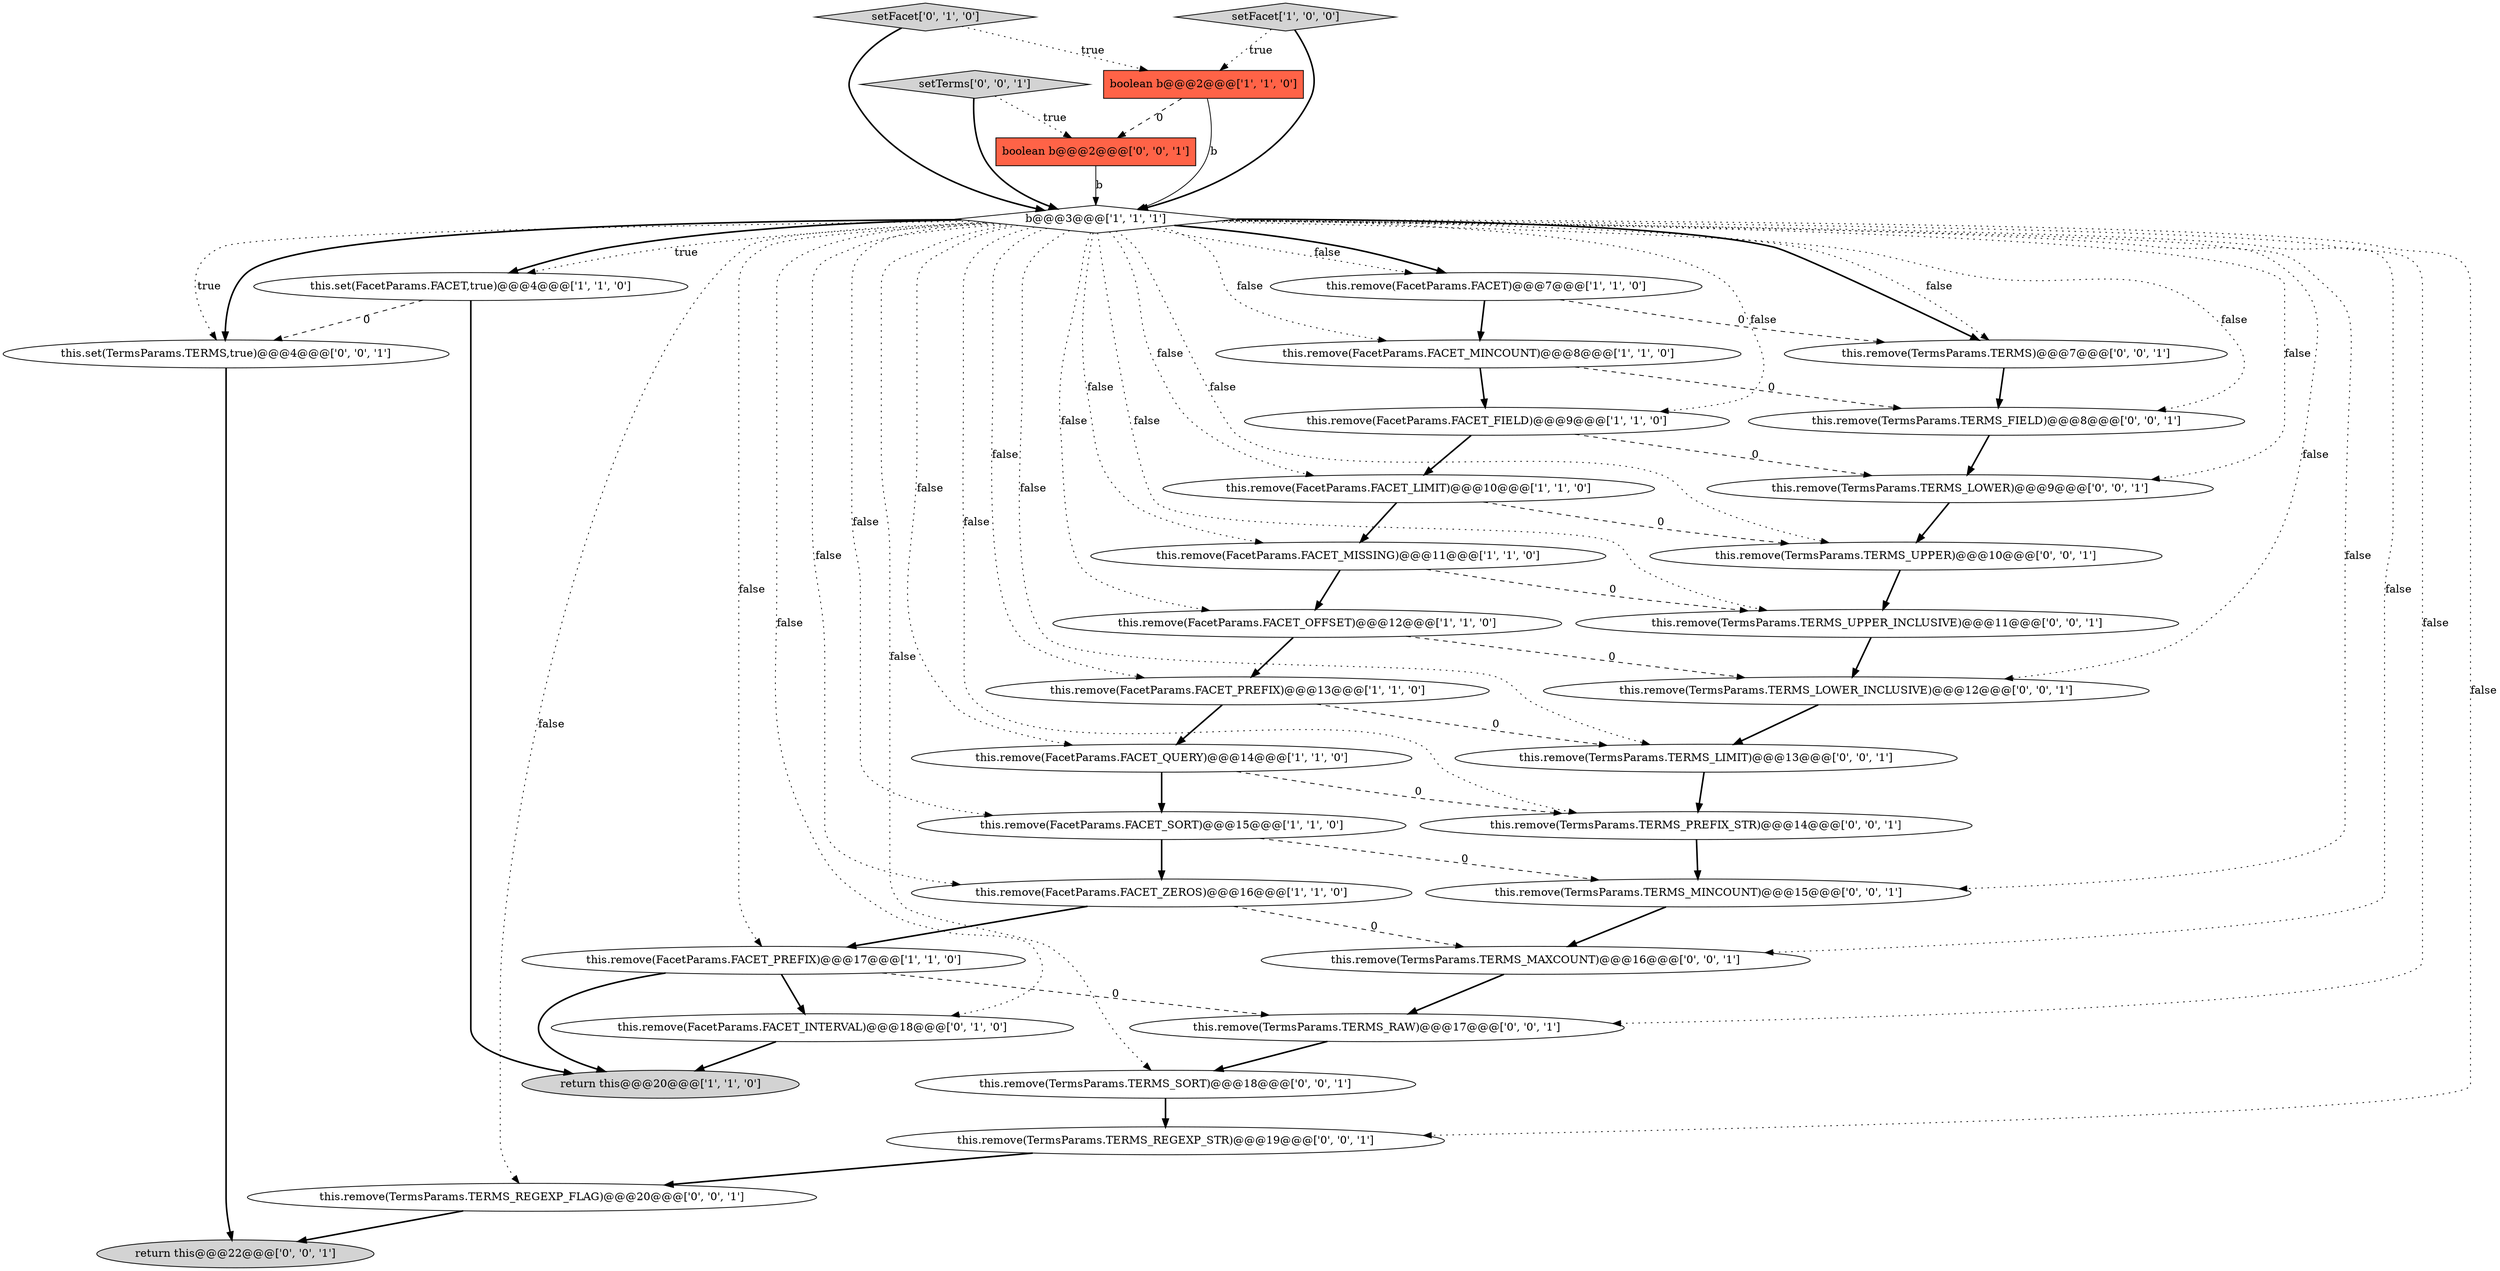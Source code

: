 digraph {
33 [style = filled, label = "this.remove(TermsParams.TERMS_FIELD)@@@8@@@['0', '0', '1']", fillcolor = white, shape = ellipse image = "AAA0AAABBB3BBB"];
30 [style = filled, label = "this.set(TermsParams.TERMS,true)@@@4@@@['0', '0', '1']", fillcolor = white, shape = ellipse image = "AAA0AAABBB3BBB"];
32 [style = filled, label = "this.remove(TermsParams.TERMS_PREFIX_STR)@@@14@@@['0', '0', '1']", fillcolor = white, shape = ellipse image = "AAA0AAABBB3BBB"];
17 [style = filled, label = "setFacet['0', '1', '0']", fillcolor = lightgray, shape = diamond image = "AAA0AAABBB2BBB"];
35 [style = filled, label = "setTerms['0', '0', '1']", fillcolor = lightgray, shape = diamond image = "AAA0AAABBB3BBB"];
6 [style = filled, label = "this.remove(FacetParams.FACET_ZEROS)@@@16@@@['1', '1', '0']", fillcolor = white, shape = ellipse image = "AAA0AAABBB1BBB"];
19 [style = filled, label = "this.remove(TermsParams.TERMS_REGEXP_STR)@@@19@@@['0', '0', '1']", fillcolor = white, shape = ellipse image = "AAA0AAABBB3BBB"];
0 [style = filled, label = "this.remove(FacetParams.FACET_QUERY)@@@14@@@['1', '1', '0']", fillcolor = white, shape = ellipse image = "AAA0AAABBB1BBB"];
25 [style = filled, label = "this.remove(TermsParams.TERMS_RAW)@@@17@@@['0', '0', '1']", fillcolor = white, shape = ellipse image = "AAA0AAABBB3BBB"];
14 [style = filled, label = "this.remove(FacetParams.FACET_LIMIT)@@@10@@@['1', '1', '0']", fillcolor = white, shape = ellipse image = "AAA0AAABBB1BBB"];
31 [style = filled, label = "this.remove(TermsParams.TERMS_MINCOUNT)@@@15@@@['0', '0', '1']", fillcolor = white, shape = ellipse image = "AAA0AAABBB3BBB"];
1 [style = filled, label = "this.remove(FacetParams.FACET)@@@7@@@['1', '1', '0']", fillcolor = white, shape = ellipse image = "AAA0AAABBB1BBB"];
4 [style = filled, label = "boolean b@@@2@@@['1', '1', '0']", fillcolor = tomato, shape = box image = "AAA0AAABBB1BBB"];
12 [style = filled, label = "this.remove(FacetParams.FACET_PREFIX)@@@13@@@['1', '1', '0']", fillcolor = white, shape = ellipse image = "AAA0AAABBB1BBB"];
24 [style = filled, label = "this.remove(TermsParams.TERMS_UPPER)@@@10@@@['0', '0', '1']", fillcolor = white, shape = ellipse image = "AAA0AAABBB3BBB"];
34 [style = filled, label = "this.remove(TermsParams.TERMS_UPPER_INCLUSIVE)@@@11@@@['0', '0', '1']", fillcolor = white, shape = ellipse image = "AAA0AAABBB3BBB"];
2 [style = filled, label = "setFacet['1', '0', '0']", fillcolor = lightgray, shape = diamond image = "AAA0AAABBB1BBB"];
22 [style = filled, label = "return this@@@22@@@['0', '0', '1']", fillcolor = lightgray, shape = ellipse image = "AAA0AAABBB3BBB"];
11 [style = filled, label = "this.remove(FacetParams.FACET_MINCOUNT)@@@8@@@['1', '1', '0']", fillcolor = white, shape = ellipse image = "AAA0AAABBB1BBB"];
27 [style = filled, label = "this.remove(TermsParams.TERMS_LOWER)@@@9@@@['0', '0', '1']", fillcolor = white, shape = ellipse image = "AAA0AAABBB3BBB"];
15 [style = filled, label = "this.set(FacetParams.FACET,true)@@@4@@@['1', '1', '0']", fillcolor = white, shape = ellipse image = "AAA0AAABBB1BBB"];
20 [style = filled, label = "this.remove(TermsParams.TERMS)@@@7@@@['0', '0', '1']", fillcolor = white, shape = ellipse image = "AAA0AAABBB3BBB"];
23 [style = filled, label = "boolean b@@@2@@@['0', '0', '1']", fillcolor = tomato, shape = box image = "AAA0AAABBB3BBB"];
13 [style = filled, label = "this.remove(FacetParams.FACET_FIELD)@@@9@@@['1', '1', '0']", fillcolor = white, shape = ellipse image = "AAA0AAABBB1BBB"];
21 [style = filled, label = "this.remove(TermsParams.TERMS_LOWER_INCLUSIVE)@@@12@@@['0', '0', '1']", fillcolor = white, shape = ellipse image = "AAA0AAABBB3BBB"];
5 [style = filled, label = "this.remove(FacetParams.FACET_OFFSET)@@@12@@@['1', '1', '0']", fillcolor = white, shape = ellipse image = "AAA0AAABBB1BBB"];
16 [style = filled, label = "this.remove(FacetParams.FACET_INTERVAL)@@@18@@@['0', '1', '0']", fillcolor = white, shape = ellipse image = "AAA1AAABBB2BBB"];
26 [style = filled, label = "this.remove(TermsParams.TERMS_REGEXP_FLAG)@@@20@@@['0', '0', '1']", fillcolor = white, shape = ellipse image = "AAA0AAABBB3BBB"];
28 [style = filled, label = "this.remove(TermsParams.TERMS_MAXCOUNT)@@@16@@@['0', '0', '1']", fillcolor = white, shape = ellipse image = "AAA0AAABBB3BBB"];
10 [style = filled, label = "this.remove(FacetParams.FACET_MISSING)@@@11@@@['1', '1', '0']", fillcolor = white, shape = ellipse image = "AAA0AAABBB1BBB"];
9 [style = filled, label = "b@@@3@@@['1', '1', '1']", fillcolor = white, shape = diamond image = "AAA0AAABBB1BBB"];
3 [style = filled, label = "this.remove(FacetParams.FACET_SORT)@@@15@@@['1', '1', '0']", fillcolor = white, shape = ellipse image = "AAA0AAABBB1BBB"];
18 [style = filled, label = "this.remove(TermsParams.TERMS_SORT)@@@18@@@['0', '0', '1']", fillcolor = white, shape = ellipse image = "AAA0AAABBB3BBB"];
29 [style = filled, label = "this.remove(TermsParams.TERMS_LIMIT)@@@13@@@['0', '0', '1']", fillcolor = white, shape = ellipse image = "AAA0AAABBB3BBB"];
8 [style = filled, label = "this.remove(FacetParams.FACET_PREFIX)@@@17@@@['1', '1', '0']", fillcolor = white, shape = ellipse image = "AAA0AAABBB1BBB"];
7 [style = filled, label = "return this@@@20@@@['1', '1', '0']", fillcolor = lightgray, shape = ellipse image = "AAA0AAABBB1BBB"];
9->33 [style = dotted, label="false"];
9->16 [style = dotted, label="false"];
8->16 [style = bold, label=""];
12->0 [style = bold, label=""];
9->32 [style = dotted, label="false"];
33->27 [style = bold, label=""];
26->22 [style = bold, label=""];
9->0 [style = dotted, label="false"];
4->23 [style = dashed, label="0"];
2->4 [style = dotted, label="true"];
9->13 [style = dotted, label="false"];
9->21 [style = dotted, label="false"];
24->34 [style = bold, label=""];
9->26 [style = dotted, label="false"];
9->28 [style = dotted, label="false"];
9->34 [style = dotted, label="false"];
1->20 [style = dashed, label="0"];
9->20 [style = bold, label=""];
9->30 [style = dotted, label="true"];
9->29 [style = dotted, label="false"];
23->9 [style = solid, label="b"];
8->25 [style = dashed, label="0"];
9->15 [style = bold, label=""];
9->25 [style = dotted, label="false"];
11->33 [style = dashed, label="0"];
30->22 [style = bold, label=""];
0->32 [style = dashed, label="0"];
3->31 [style = dashed, label="0"];
6->28 [style = dashed, label="0"];
0->3 [style = bold, label=""];
15->30 [style = dashed, label="0"];
9->5 [style = dotted, label="false"];
17->4 [style = dotted, label="true"];
15->7 [style = bold, label=""];
9->30 [style = bold, label=""];
6->8 [style = bold, label=""];
21->29 [style = bold, label=""];
25->18 [style = bold, label=""];
9->19 [style = dotted, label="false"];
1->11 [style = bold, label=""];
3->6 [style = bold, label=""];
2->9 [style = bold, label=""];
9->14 [style = dotted, label="false"];
27->24 [style = bold, label=""];
9->8 [style = dotted, label="false"];
9->31 [style = dotted, label="false"];
9->18 [style = dotted, label="false"];
14->24 [style = dashed, label="0"];
29->32 [style = bold, label=""];
9->1 [style = dotted, label="false"];
13->27 [style = dashed, label="0"];
18->19 [style = bold, label=""];
32->31 [style = bold, label=""];
10->34 [style = dashed, label="0"];
12->29 [style = dashed, label="0"];
17->9 [style = bold, label=""];
19->26 [style = bold, label=""];
11->13 [style = bold, label=""];
5->21 [style = dashed, label="0"];
8->7 [style = bold, label=""];
16->7 [style = bold, label=""];
5->12 [style = bold, label=""];
9->15 [style = dotted, label="true"];
9->6 [style = dotted, label="false"];
9->10 [style = dotted, label="false"];
9->27 [style = dotted, label="false"];
9->3 [style = dotted, label="false"];
13->14 [style = bold, label=""];
9->12 [style = dotted, label="false"];
14->10 [style = bold, label=""];
31->28 [style = bold, label=""];
9->1 [style = bold, label=""];
34->21 [style = bold, label=""];
35->9 [style = bold, label=""];
10->5 [style = bold, label=""];
35->23 [style = dotted, label="true"];
9->20 [style = dotted, label="false"];
20->33 [style = bold, label=""];
9->11 [style = dotted, label="false"];
28->25 [style = bold, label=""];
4->9 [style = solid, label="b"];
9->24 [style = dotted, label="false"];
}
